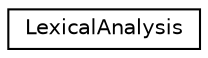digraph "Graphical Class Hierarchy"
{
 // LATEX_PDF_SIZE
  edge [fontname="Helvetica",fontsize="10",labelfontname="Helvetica",labelfontsize="10"];
  node [fontname="Helvetica",fontsize="10",shape=record];
  rankdir="LR";
  Node0 [label="LexicalAnalysis",height=0.2,width=0.4,color="black", fillcolor="white", style="filled",URL="$class_lexical_analysis.html",tooltip=" "];
}
